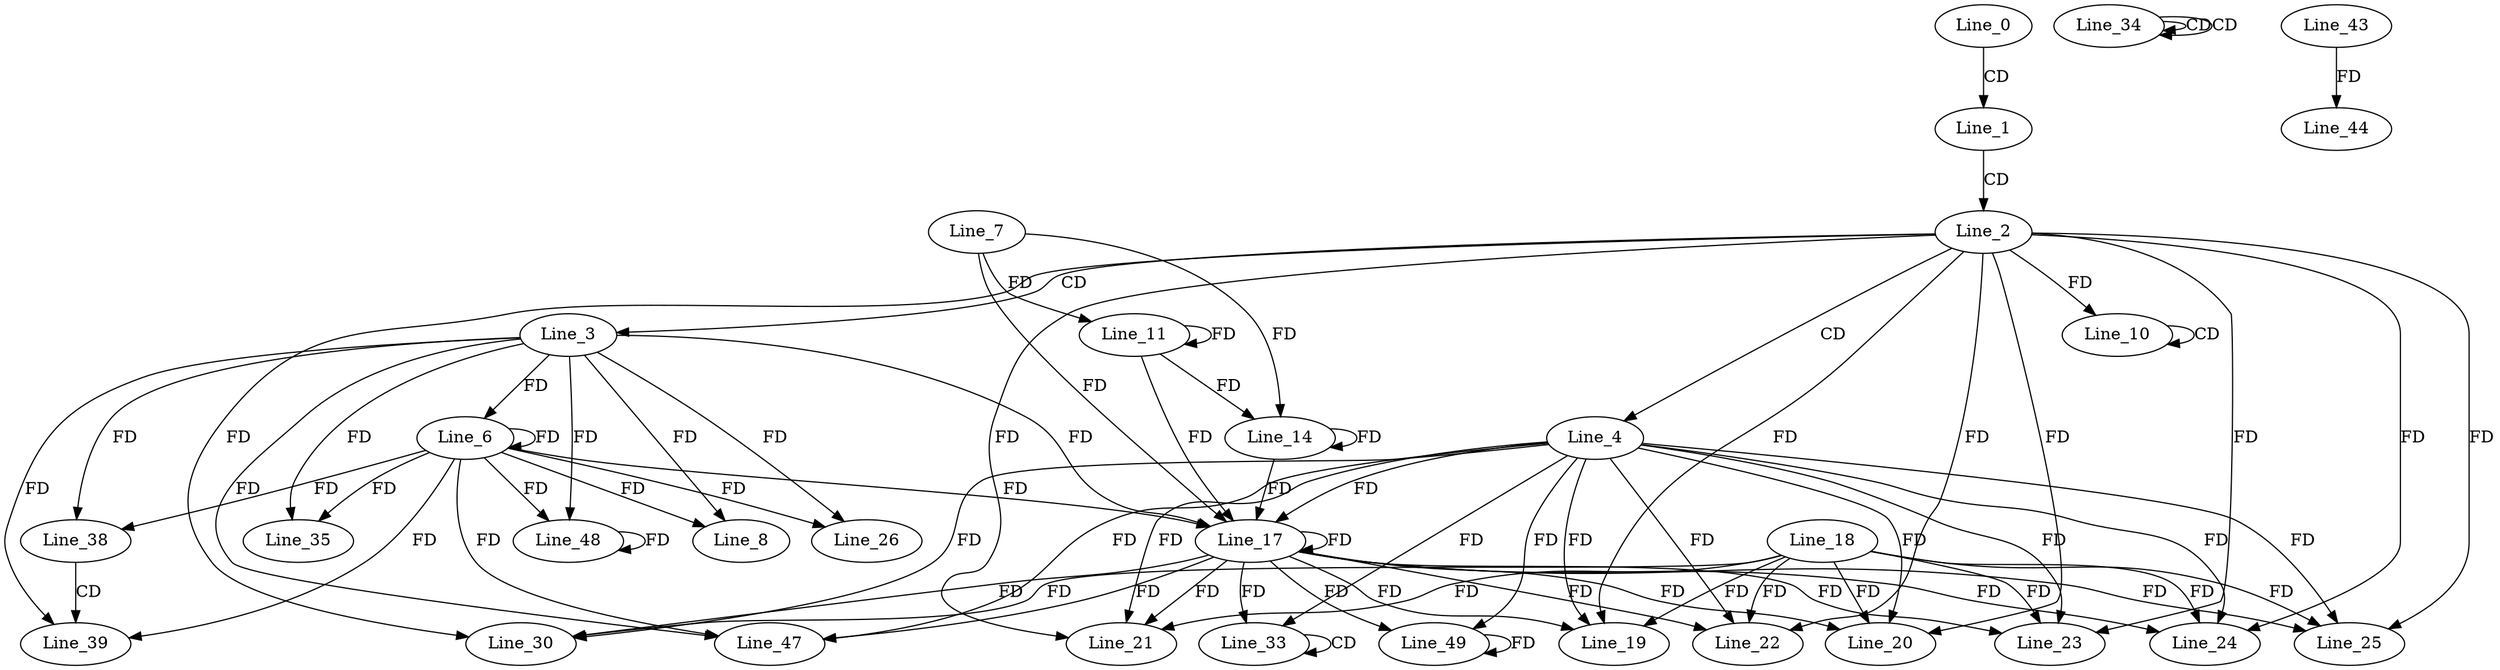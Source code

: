 digraph G {
  Line_0;
  Line_1;
  Line_2;
  Line_3;
  Line_4;
  Line_6;
  Line_6;
  Line_8;
  Line_10;
  Line_10;
  Line_7;
  Line_11;
  Line_14;
  Line_17;
  Line_17;
  Line_19;
  Line_18;
  Line_19;
  Line_19;
  Line_20;
  Line_20;
  Line_20;
  Line_21;
  Line_21;
  Line_21;
  Line_22;
  Line_22;
  Line_22;
  Line_23;
  Line_23;
  Line_23;
  Line_24;
  Line_24;
  Line_24;
  Line_25;
  Line_25;
  Line_25;
  Line_26;
  Line_30;
  Line_30;
  Line_30;
  Line_33;
  Line_33;
  Line_34;
  Line_34;
  Line_34;
  Line_35;
  Line_38;
  Line_39;
  Line_43;
  Line_44;
  Line_47;
  Line_48;
  Line_49;
  Line_0 -> Line_1 [ label="CD" ];
  Line_1 -> Line_2 [ label="CD" ];
  Line_2 -> Line_3 [ label="CD" ];
  Line_2 -> Line_4 [ label="CD" ];
  Line_3 -> Line_6 [ label="FD" ];
  Line_6 -> Line_6 [ label="FD" ];
  Line_3 -> Line_8 [ label="FD" ];
  Line_6 -> Line_8 [ label="FD" ];
  Line_10 -> Line_10 [ label="CD" ];
  Line_2 -> Line_10 [ label="FD" ];
  Line_7 -> Line_11 [ label="FD" ];
  Line_11 -> Line_11 [ label="FD" ];
  Line_7 -> Line_14 [ label="FD" ];
  Line_11 -> Line_14 [ label="FD" ];
  Line_14 -> Line_14 [ label="FD" ];
  Line_4 -> Line_17 [ label="FD" ];
  Line_17 -> Line_17 [ label="FD" ];
  Line_3 -> Line_17 [ label="FD" ];
  Line_6 -> Line_17 [ label="FD" ];
  Line_7 -> Line_17 [ label="FD" ];
  Line_11 -> Line_17 [ label="FD" ];
  Line_14 -> Line_17 [ label="FD" ];
  Line_4 -> Line_19 [ label="FD" ];
  Line_17 -> Line_19 [ label="FD" ];
  Line_18 -> Line_19 [ label="FD" ];
  Line_2 -> Line_19 [ label="FD" ];
  Line_4 -> Line_20 [ label="FD" ];
  Line_17 -> Line_20 [ label="FD" ];
  Line_18 -> Line_20 [ label="FD" ];
  Line_2 -> Line_20 [ label="FD" ];
  Line_4 -> Line_21 [ label="FD" ];
  Line_17 -> Line_21 [ label="FD" ];
  Line_18 -> Line_21 [ label="FD" ];
  Line_2 -> Line_21 [ label="FD" ];
  Line_4 -> Line_22 [ label="FD" ];
  Line_17 -> Line_22 [ label="FD" ];
  Line_18 -> Line_22 [ label="FD" ];
  Line_2 -> Line_22 [ label="FD" ];
  Line_4 -> Line_23 [ label="FD" ];
  Line_17 -> Line_23 [ label="FD" ];
  Line_18 -> Line_23 [ label="FD" ];
  Line_2 -> Line_23 [ label="FD" ];
  Line_4 -> Line_24 [ label="FD" ];
  Line_17 -> Line_24 [ label="FD" ];
  Line_18 -> Line_24 [ label="FD" ];
  Line_2 -> Line_24 [ label="FD" ];
  Line_4 -> Line_25 [ label="FD" ];
  Line_17 -> Line_25 [ label="FD" ];
  Line_18 -> Line_25 [ label="FD" ];
  Line_2 -> Line_25 [ label="FD" ];
  Line_3 -> Line_26 [ label="FD" ];
  Line_6 -> Line_26 [ label="FD" ];
  Line_4 -> Line_30 [ label="FD" ];
  Line_17 -> Line_30 [ label="FD" ];
  Line_18 -> Line_30 [ label="FD" ];
  Line_2 -> Line_30 [ label="FD" ];
  Line_33 -> Line_33 [ label="CD" ];
  Line_4 -> Line_33 [ label="FD" ];
  Line_17 -> Line_33 [ label="FD" ];
  Line_34 -> Line_34 [ label="CD" ];
  Line_34 -> Line_34 [ label="CD" ];
  Line_3 -> Line_35 [ label="FD" ];
  Line_6 -> Line_35 [ label="FD" ];
  Line_3 -> Line_38 [ label="FD" ];
  Line_6 -> Line_38 [ label="FD" ];
  Line_38 -> Line_39 [ label="CD" ];
  Line_3 -> Line_39 [ label="FD" ];
  Line_6 -> Line_39 [ label="FD" ];
  Line_43 -> Line_44 [ label="FD" ];
  Line_3 -> Line_47 [ label="FD" ];
  Line_6 -> Line_47 [ label="FD" ];
  Line_4 -> Line_47 [ label="FD" ];
  Line_17 -> Line_47 [ label="FD" ];
  Line_3 -> Line_48 [ label="FD" ];
  Line_6 -> Line_48 [ label="FD" ];
  Line_48 -> Line_48 [ label="FD" ];
  Line_4 -> Line_49 [ label="FD" ];
  Line_17 -> Line_49 [ label="FD" ];
  Line_49 -> Line_49 [ label="FD" ];
}
